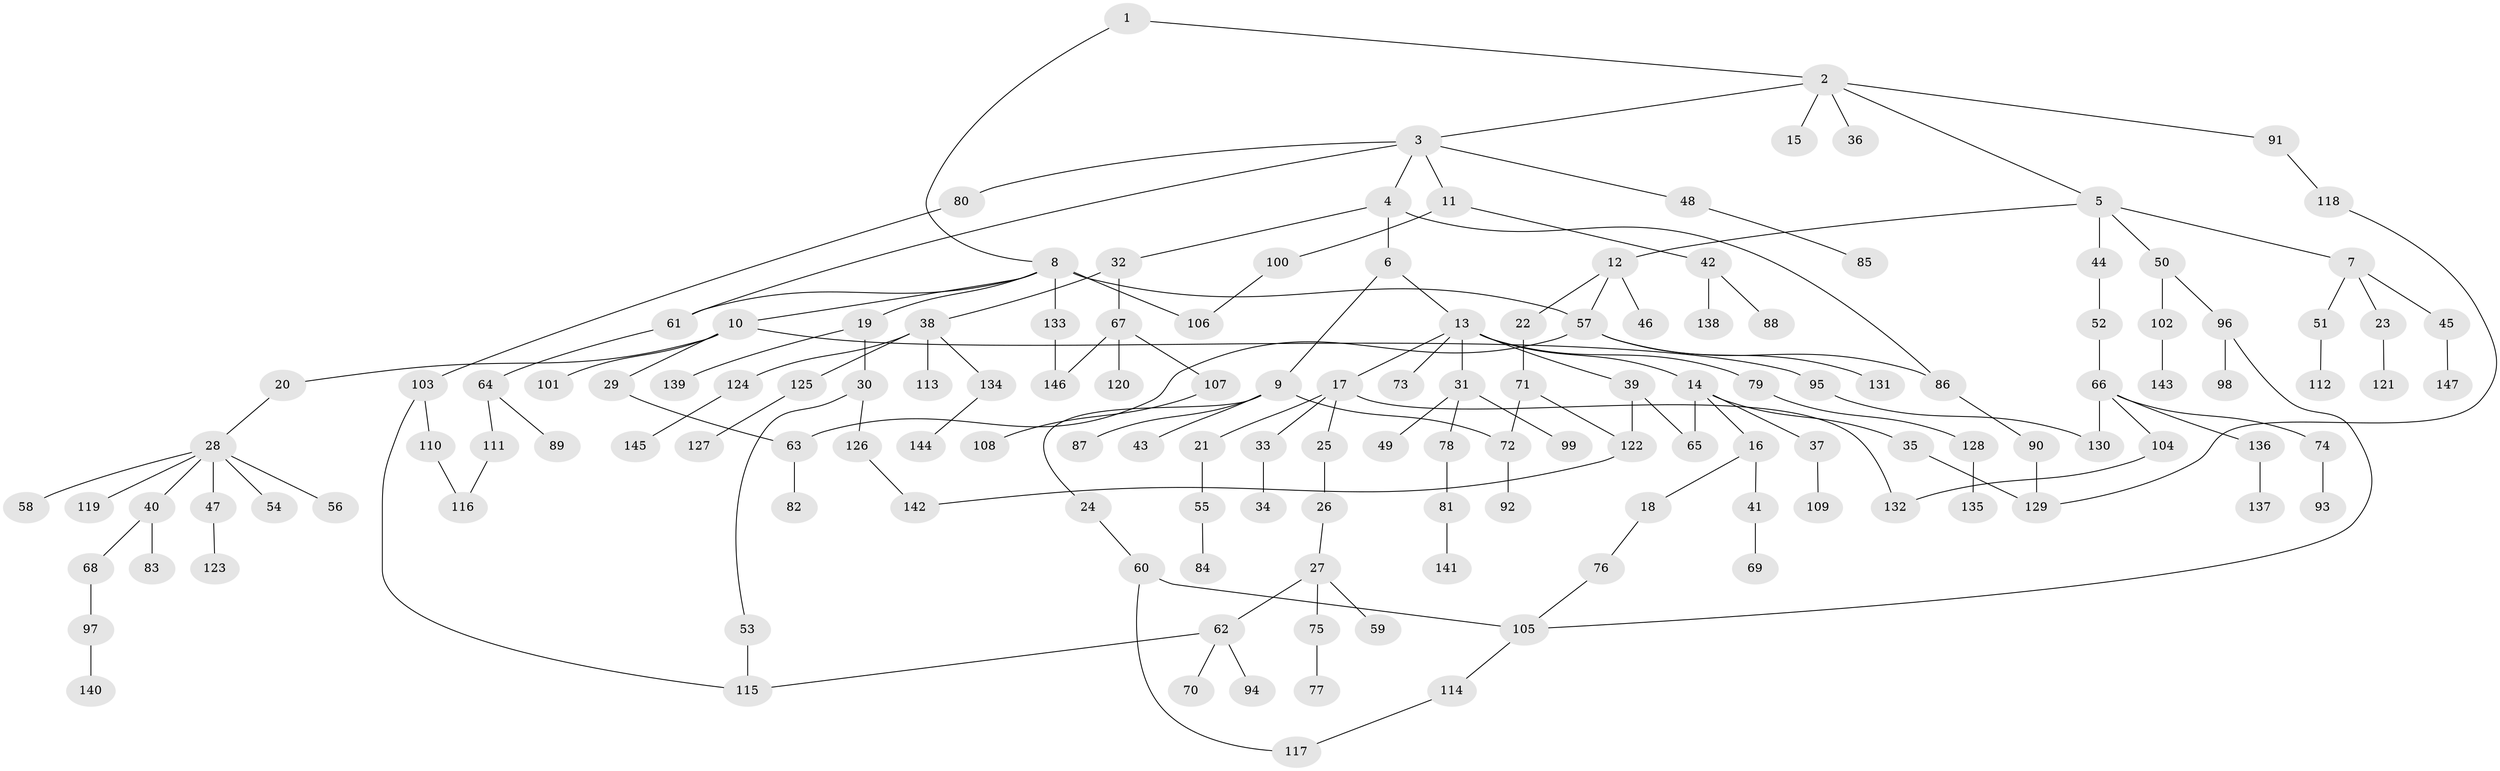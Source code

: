 // coarse degree distribution, {2: 0.24242424242424243, 5: 0.0707070707070707, 7: 0.030303030303030304, 6: 0.020202020202020204, 4: 0.06060606060606061, 10: 0.010101010101010102, 3: 0.15151515151515152, 1: 0.41414141414141414}
// Generated by graph-tools (version 1.1) at 2025/23/03/03/25 07:23:31]
// undirected, 147 vertices, 166 edges
graph export_dot {
graph [start="1"]
  node [color=gray90,style=filled];
  1;
  2;
  3;
  4;
  5;
  6;
  7;
  8;
  9;
  10;
  11;
  12;
  13;
  14;
  15;
  16;
  17;
  18;
  19;
  20;
  21;
  22;
  23;
  24;
  25;
  26;
  27;
  28;
  29;
  30;
  31;
  32;
  33;
  34;
  35;
  36;
  37;
  38;
  39;
  40;
  41;
  42;
  43;
  44;
  45;
  46;
  47;
  48;
  49;
  50;
  51;
  52;
  53;
  54;
  55;
  56;
  57;
  58;
  59;
  60;
  61;
  62;
  63;
  64;
  65;
  66;
  67;
  68;
  69;
  70;
  71;
  72;
  73;
  74;
  75;
  76;
  77;
  78;
  79;
  80;
  81;
  82;
  83;
  84;
  85;
  86;
  87;
  88;
  89;
  90;
  91;
  92;
  93;
  94;
  95;
  96;
  97;
  98;
  99;
  100;
  101;
  102;
  103;
  104;
  105;
  106;
  107;
  108;
  109;
  110;
  111;
  112;
  113;
  114;
  115;
  116;
  117;
  118;
  119;
  120;
  121;
  122;
  123;
  124;
  125;
  126;
  127;
  128;
  129;
  130;
  131;
  132;
  133;
  134;
  135;
  136;
  137;
  138;
  139;
  140;
  141;
  142;
  143;
  144;
  145;
  146;
  147;
  1 -- 2;
  1 -- 8;
  2 -- 3;
  2 -- 5;
  2 -- 15;
  2 -- 36;
  2 -- 91;
  3 -- 4;
  3 -- 11;
  3 -- 48;
  3 -- 61;
  3 -- 80;
  4 -- 6;
  4 -- 32;
  4 -- 86;
  5 -- 7;
  5 -- 12;
  5 -- 44;
  5 -- 50;
  6 -- 9;
  6 -- 13;
  7 -- 23;
  7 -- 45;
  7 -- 51;
  8 -- 10;
  8 -- 19;
  8 -- 106;
  8 -- 133;
  8 -- 57;
  8 -- 61;
  9 -- 24;
  9 -- 43;
  9 -- 72;
  9 -- 87;
  10 -- 20;
  10 -- 29;
  10 -- 95;
  10 -- 101;
  11 -- 42;
  11 -- 100;
  12 -- 22;
  12 -- 46;
  12 -- 57;
  13 -- 14;
  13 -- 17;
  13 -- 31;
  13 -- 39;
  13 -- 73;
  13 -- 79;
  14 -- 16;
  14 -- 35;
  14 -- 37;
  14 -- 65;
  16 -- 18;
  16 -- 41;
  17 -- 21;
  17 -- 25;
  17 -- 33;
  17 -- 132;
  18 -- 76;
  19 -- 30;
  19 -- 139;
  20 -- 28;
  21 -- 55;
  22 -- 71;
  23 -- 121;
  24 -- 60;
  25 -- 26;
  26 -- 27;
  27 -- 59;
  27 -- 62;
  27 -- 75;
  28 -- 40;
  28 -- 47;
  28 -- 54;
  28 -- 56;
  28 -- 58;
  28 -- 119;
  29 -- 63;
  30 -- 53;
  30 -- 126;
  31 -- 49;
  31 -- 78;
  31 -- 99;
  32 -- 38;
  32 -- 67;
  33 -- 34;
  35 -- 129;
  37 -- 109;
  38 -- 113;
  38 -- 124;
  38 -- 125;
  38 -- 134;
  39 -- 65;
  39 -- 122;
  40 -- 68;
  40 -- 83;
  41 -- 69;
  42 -- 88;
  42 -- 138;
  44 -- 52;
  45 -- 147;
  47 -- 123;
  48 -- 85;
  50 -- 96;
  50 -- 102;
  51 -- 112;
  52 -- 66;
  53 -- 115;
  55 -- 84;
  57 -- 63;
  57 -- 131;
  57 -- 86;
  60 -- 105;
  60 -- 117;
  61 -- 64;
  62 -- 70;
  62 -- 94;
  62 -- 115;
  63 -- 82;
  64 -- 89;
  64 -- 111;
  66 -- 74;
  66 -- 104;
  66 -- 130;
  66 -- 136;
  67 -- 107;
  67 -- 120;
  67 -- 146;
  68 -- 97;
  71 -- 72;
  71 -- 122;
  72 -- 92;
  74 -- 93;
  75 -- 77;
  76 -- 105;
  78 -- 81;
  79 -- 128;
  80 -- 103;
  81 -- 141;
  86 -- 90;
  90 -- 129;
  91 -- 118;
  95 -- 130;
  96 -- 98;
  96 -- 105;
  97 -- 140;
  100 -- 106;
  102 -- 143;
  103 -- 110;
  103 -- 115;
  104 -- 132;
  105 -- 114;
  107 -- 108;
  110 -- 116;
  111 -- 116;
  114 -- 117;
  118 -- 129;
  122 -- 142;
  124 -- 145;
  125 -- 127;
  126 -- 142;
  128 -- 135;
  133 -- 146;
  134 -- 144;
  136 -- 137;
}
